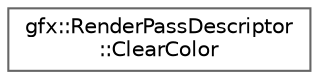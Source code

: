 digraph "Graphical Class Hierarchy"
{
 // LATEX_PDF_SIZE
  bgcolor="transparent";
  edge [fontname=Helvetica,fontsize=10,labelfontname=Helvetica,labelfontsize=10];
  node [fontname=Helvetica,fontsize=10,shape=box,height=0.2,width=0.4];
  rankdir="LR";
  Node0 [id="Node000000",label="gfx::RenderPassDescriptor\l::ClearColor",height=0.2,width=0.4,color="grey40", fillcolor="white", style="filled",URL="$structgfx_1_1_render_pass_descriptor_1_1_clear_color.html",tooltip="Represents a clear color value."];
}
